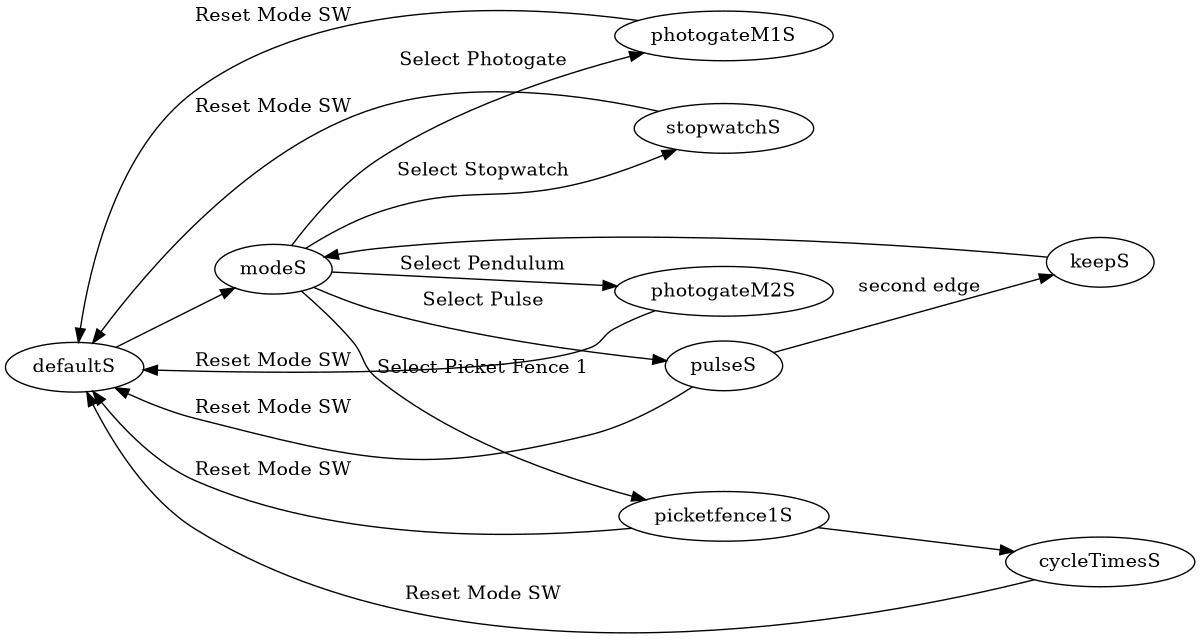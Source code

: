 digraph finite_state_machine {
        rankdir=LR;
        size="8,5"
        //node [shape = circle];
        defaultS -> modeS 
        modeS -> stopwatchS [ label = "Select Stopwatch" ]
        stopwatchS -> defaultS [ label = "Reset Mode SW" ]
        modeS -> photogateM1S [ label = "Select Photogate" ]
        photogateM1S -> defaultS [ label = "Reset Mode SW" ]
        modeS -> photogateM2S [ label = "Select Pendulum" ]
        photogateM2S -> defaultS [ label = "Reset Mode SW" ]
        modeS -> pulseS [ label = "Select Pulse" ]
        pulseS -> defaultS [ label = "Reset Mode SW" ]
        pulseS -> keepS [label = "second edge" ]
        keepS -> modeS
        modeS -> picketfence1S [ label = "Select Picket Fence 1" ]
        picketfence1S -> defaultS [ label = "Reset Mode SW" ]
        picketfence1S -> cycleTimesS
        cycleTimesS -> defaultS [ label = "Reset Mode SW" ]
}

/*
void defaultS(void);
void keepS(void);
void stopwatchS(void);
void pulseS(void);
void photogateM1S(void);
void photogateM2S(void);
void modesS(void);
void picketfence1S(void);
void cycleTimesS(void);
*/